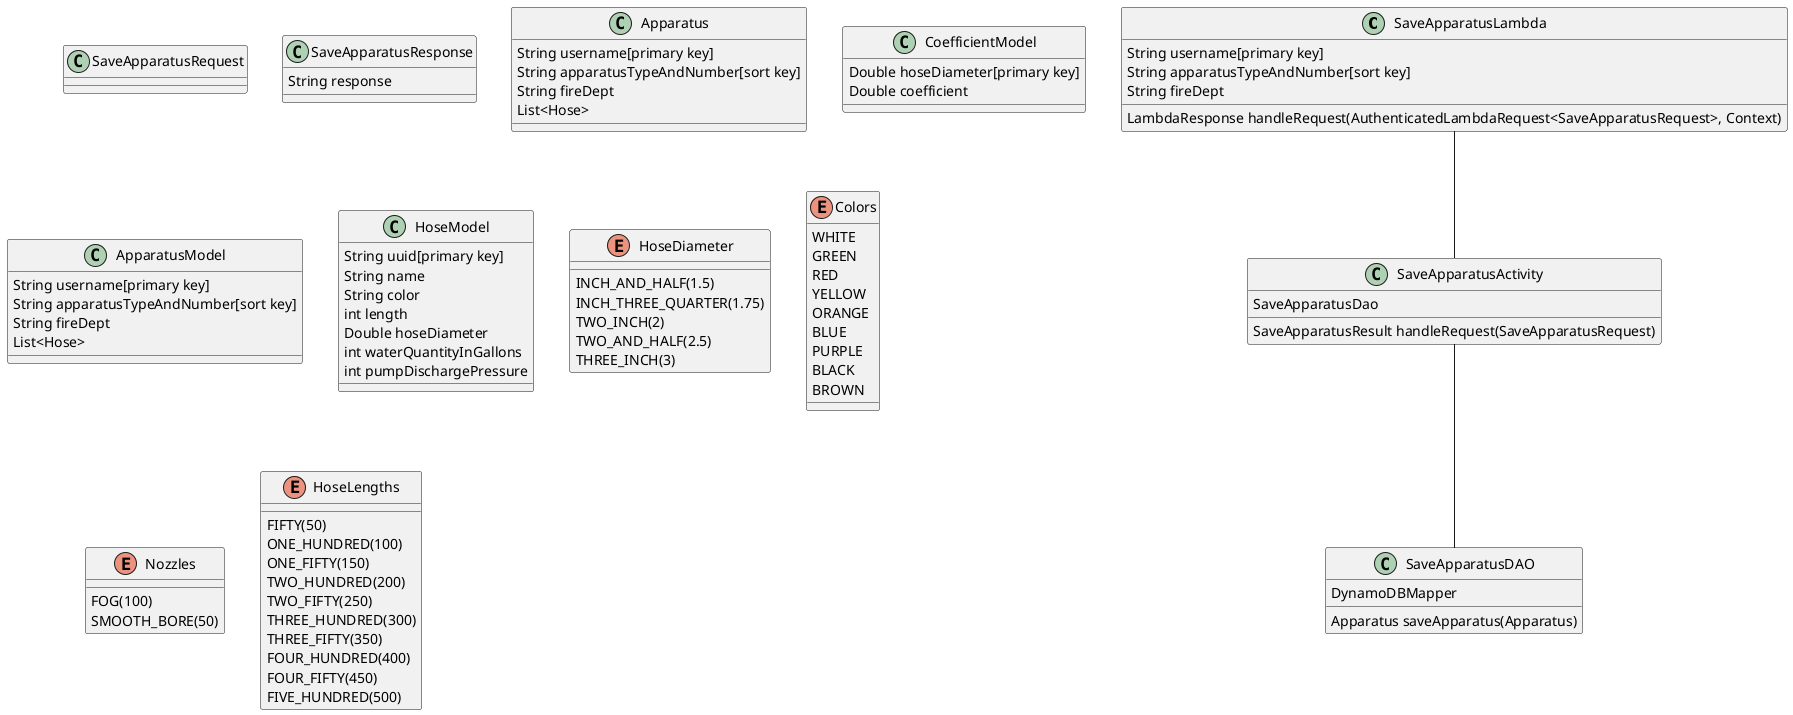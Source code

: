 @startuml
'https://plantuml.com/class-diagram

SaveApparatusLambda -- SaveApparatusActivity
SaveApparatusActivity -- SaveApparatusDAO

class SaveApparatusLambda {
String username[primary key]
String apparatusTypeAndNumber[sort key]
String fireDept

LambdaResponse handleRequest(AuthenticatedLambdaRequest<SaveApparatusRequest>, Context)
}

class SaveApparatusRequest {}

class SaveApparatusResponse {
String response
}

class SaveApparatusActivity {
SaveApparatusDao

SaveApparatusResult handleRequest(SaveApparatusRequest)
}

class SaveApparatusDAO {
DynamoDBMapper

Apparatus saveApparatus(Apparatus)
}

class Apparatus {
String username[primary key]
String apparatusTypeAndNumber[sort key]
String fireDept
List<Hose>
}

class CoefficientModel {
Double hoseDiameter[primary key]
Double coefficient
}

class ApparatusModel {
String username[primary key]
String apparatusTypeAndNumber[sort key]
String fireDept
List<Hose>
}

class HoseModel {
String uuid[primary key]
String name
String color
int length
Double hoseDiameter
int waterQuantityInGallons
int pumpDischargePressure
}

enum HoseDiameter {
INCH_AND_HALF(1.5)
INCH_THREE_QUARTER(1.75)
TWO_INCH(2)
TWO_AND_HALF(2.5)
THREE_INCH(3)
}

enum Colors {
WHITE
GREEN
RED
YELLOW
ORANGE
BLUE
PURPLE
BLACK
BROWN
}

enum Nozzles {
FOG(100)
SMOOTH_BORE(50)
}

enum HoseLengths {
FIFTY(50)
ONE_HUNDRED(100)
ONE_FIFTY(150)
TWO_HUNDRED(200)
TWO_FIFTY(250)
THREE_HUNDRED(300)
THREE_FIFTY(350)
FOUR_HUNDRED(400)
FOUR_FIFTY(450)
FIVE_HUNDRED(500)
}

@enduml